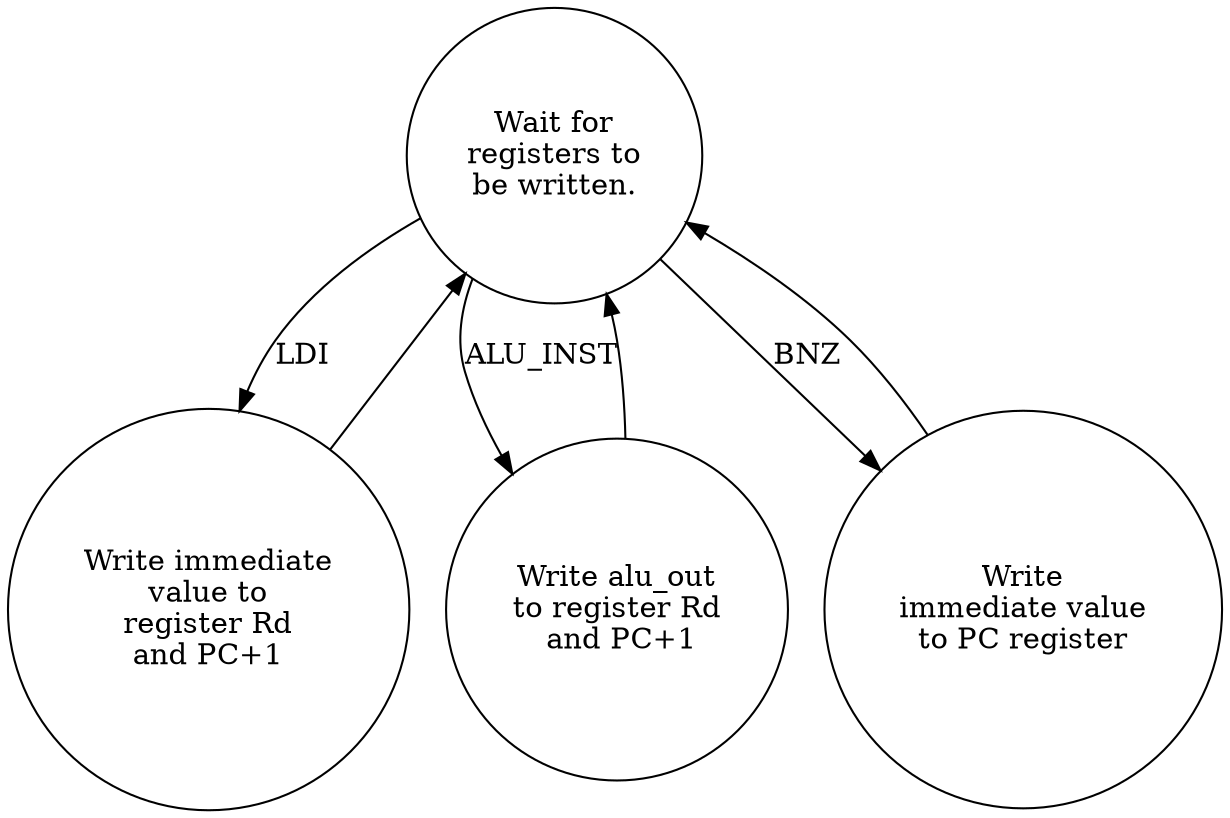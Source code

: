 
digraph state {
	size=50;
	resolution=300;
	node [shape = circle];
	N1 [label = "Wait for\nregisters to\nbe written."];
	N2 [label = "Write immediate\nvalue to\nregister Rd\nand PC+1"];
	N3 [label = "Write alu_out\nto register Rd\n and PC+1"];
	N4 [label = "Write\nimmediate value\nto PC register"];

	N1 -> N2 [label = "LDI"];
	N2 -> N1;

	N1 -> N3 [label = "ALU_INST"];
	N3 -> N1;

	N1 -> N4 [label = "BNZ"];
	N4 -> N1;
}
